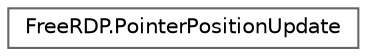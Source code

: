 digraph "Graphical Class Hierarchy"
{
 // LATEX_PDF_SIZE
  bgcolor="transparent";
  edge [fontname=Helvetica,fontsize=10,labelfontname=Helvetica,labelfontsize=10];
  node [fontname=Helvetica,fontsize=10,shape=box,height=0.2,width=0.4];
  rankdir="LR";
  Node0 [id="Node000000",label="FreeRDP.PointerPositionUpdate",height=0.2,width=0.4,color="grey40", fillcolor="white", style="filled",URL="$struct_free_r_d_p_1_1_pointer_position_update.html",tooltip=" "];
}
